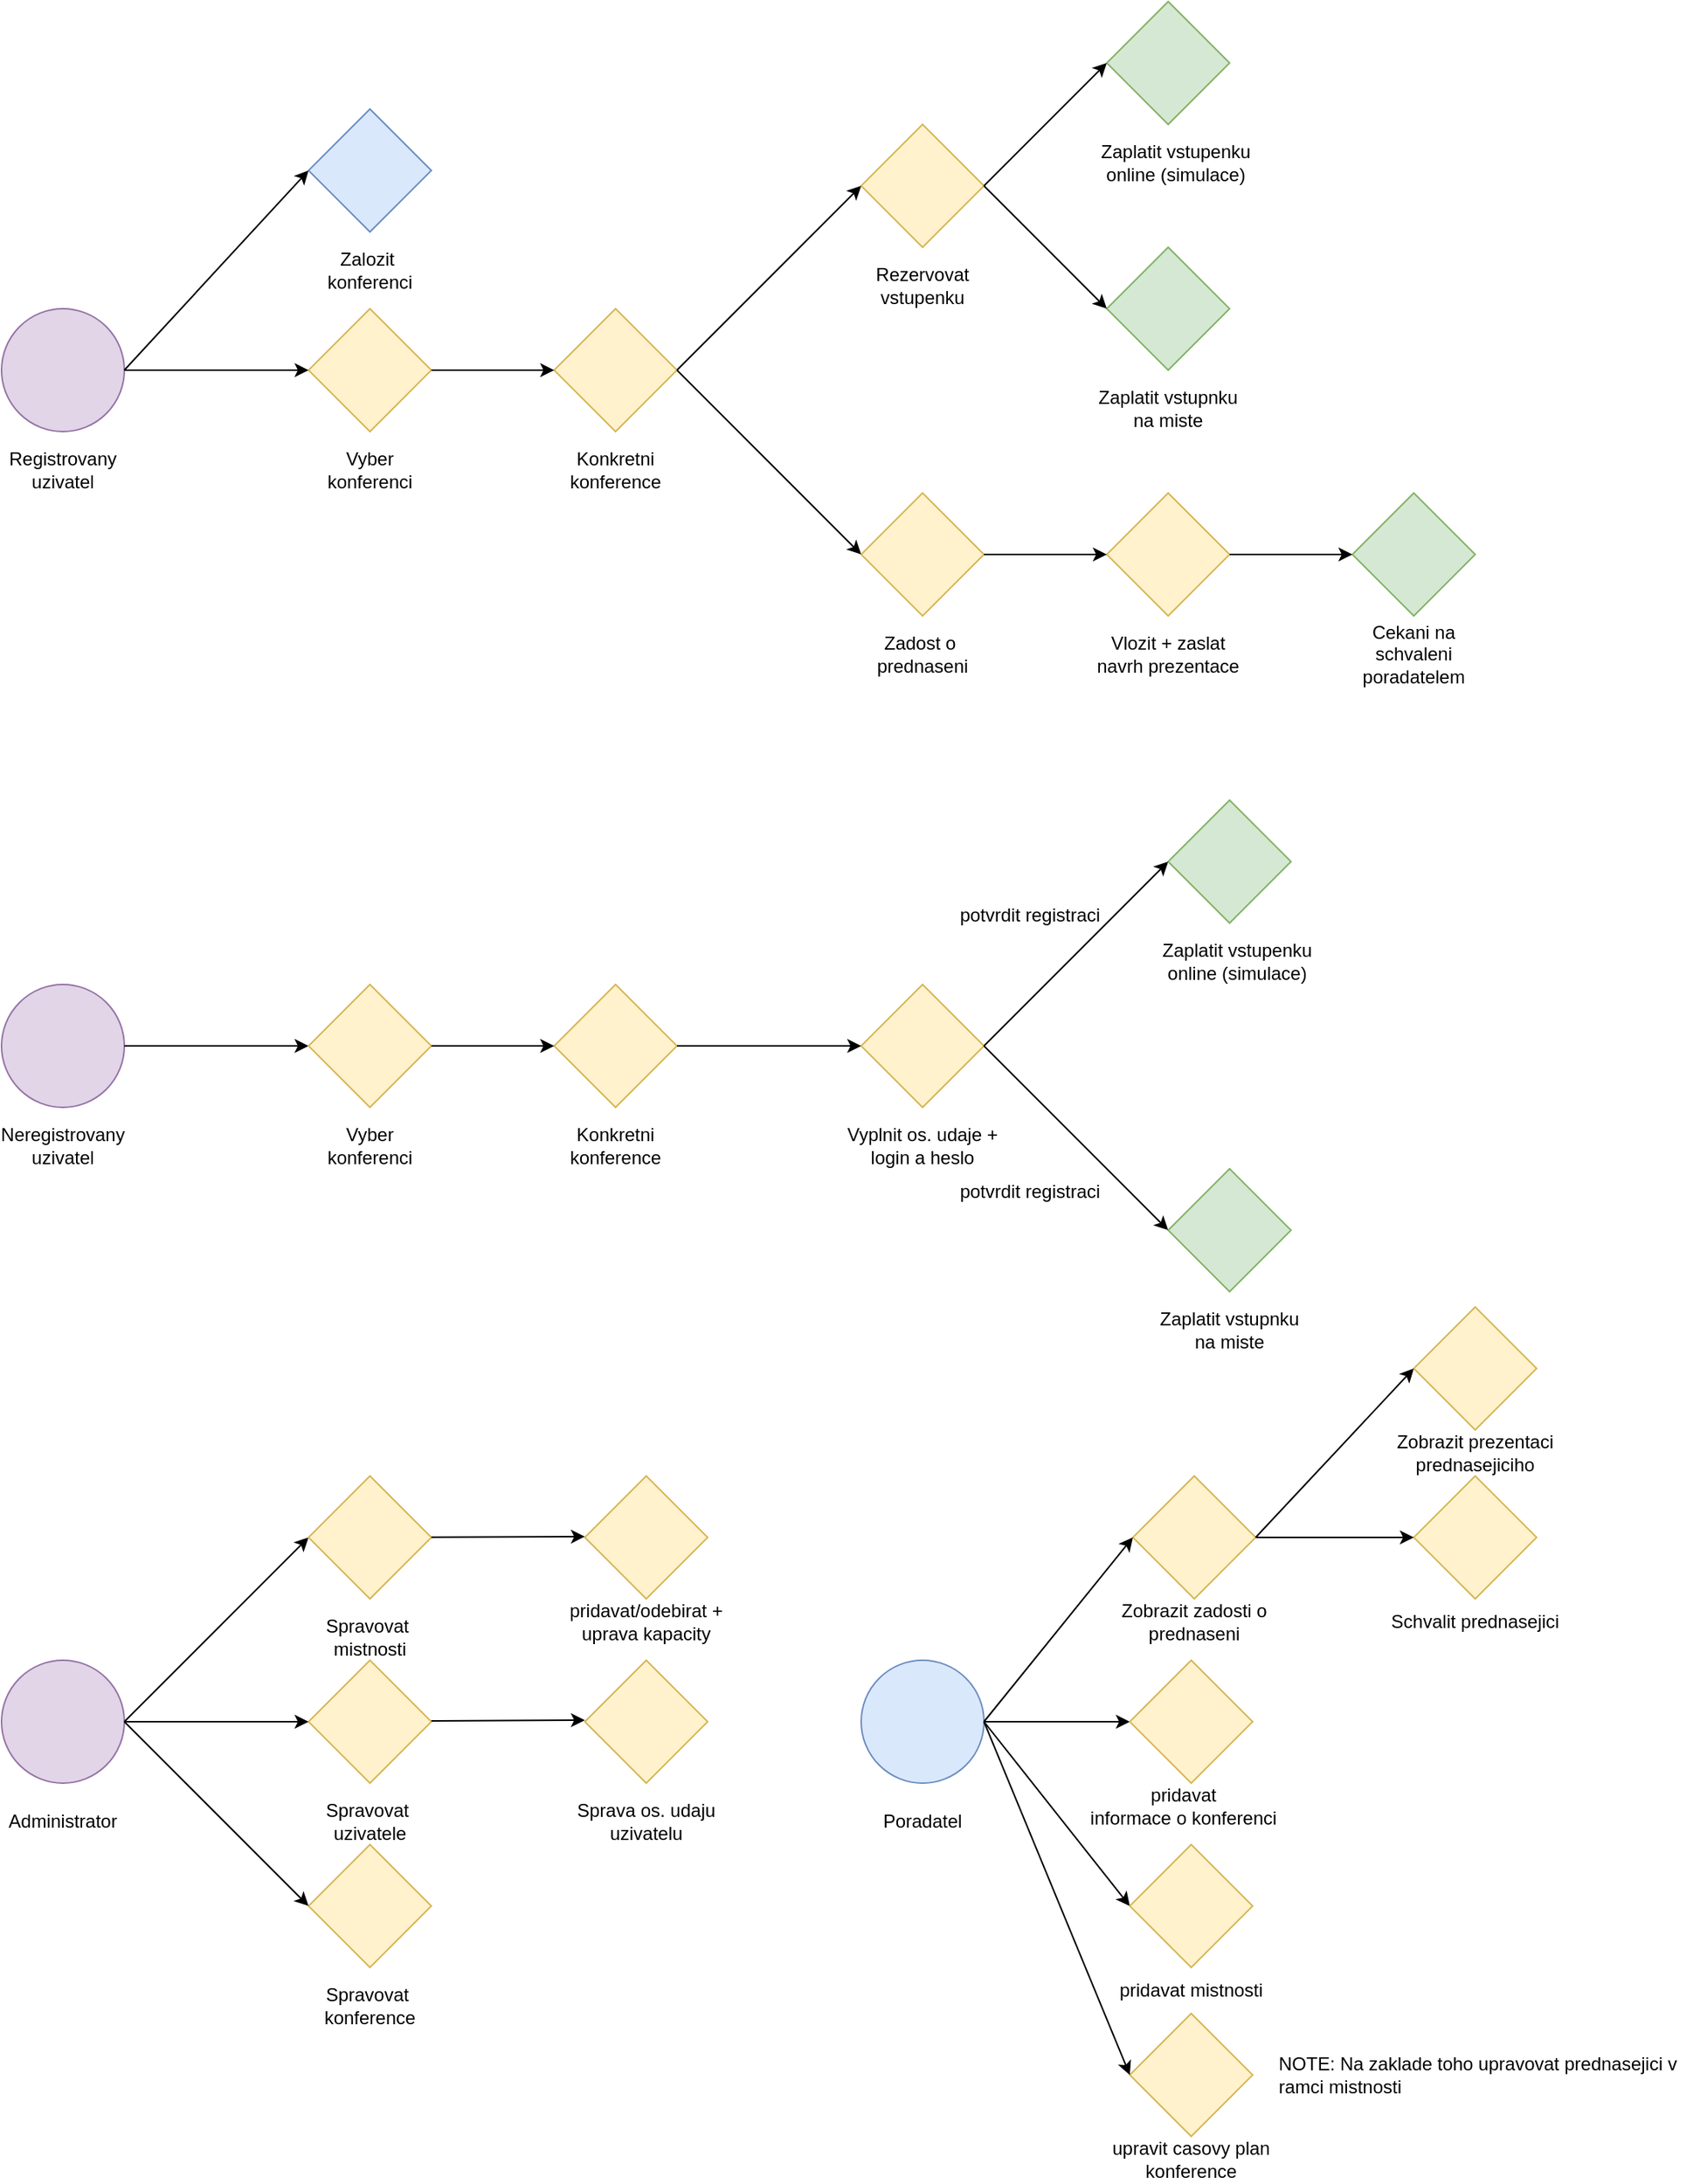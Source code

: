 <mxfile version="24.7.8">
  <diagram name="Page-1" id="jaCKgoJ2aKXBYlhhrfMc">
    <mxGraphModel dx="1060" dy="730" grid="1" gridSize="10" guides="1" tooltips="1" connect="1" arrows="1" fold="1" page="1" pageScale="1" pageWidth="827" pageHeight="1169" math="0" shadow="0">
      <root>
        <mxCell id="0" />
        <mxCell id="1" parent="0" />
        <mxCell id="E1LqTrFetXGLPaoEPakD-1" value="" style="ellipse;whiteSpace=wrap;html=1;aspect=fixed;fillColor=#e1d5e7;strokeColor=#9673a6;" parent="1" vertex="1">
          <mxGeometry x="120" y="240" width="80" height="80" as="geometry" />
        </mxCell>
        <mxCell id="E1LqTrFetXGLPaoEPakD-2" value="Registrovany&lt;div&gt;uzivatel&lt;/div&gt;" style="text;html=1;align=center;verticalAlign=middle;whiteSpace=wrap;rounded=0;" parent="1" vertex="1">
          <mxGeometry x="130" y="330" width="60" height="30" as="geometry" />
        </mxCell>
        <mxCell id="E1LqTrFetXGLPaoEPakD-3" value="" style="rhombus;whiteSpace=wrap;html=1;fillColor=#fff2cc;strokeColor=#d6b656;" parent="1" vertex="1">
          <mxGeometry x="320" y="240" width="80" height="80" as="geometry" />
        </mxCell>
        <mxCell id="E1LqTrFetXGLPaoEPakD-4" value="" style="endArrow=classic;html=1;rounded=0;exitX=1;exitY=0.5;exitDx=0;exitDy=0;entryX=0;entryY=0.5;entryDx=0;entryDy=0;" parent="1" source="E1LqTrFetXGLPaoEPakD-1" target="E1LqTrFetXGLPaoEPakD-3" edge="1">
          <mxGeometry width="50" height="50" relative="1" as="geometry">
            <mxPoint x="230" y="370" as="sourcePoint" />
            <mxPoint x="280" y="320" as="targetPoint" />
          </mxGeometry>
        </mxCell>
        <mxCell id="E1LqTrFetXGLPaoEPakD-5" value="Vyber&lt;div&gt;konferenci&lt;/div&gt;" style="text;html=1;align=center;verticalAlign=middle;whiteSpace=wrap;rounded=0;" parent="1" vertex="1">
          <mxGeometry x="330" y="330" width="60" height="30" as="geometry" />
        </mxCell>
        <mxCell id="E1LqTrFetXGLPaoEPakD-6" value="" style="rhombus;whiteSpace=wrap;html=1;fillColor=#fff2cc;strokeColor=#d6b656;" parent="1" vertex="1">
          <mxGeometry x="480" y="240" width="80" height="80" as="geometry" />
        </mxCell>
        <mxCell id="E1LqTrFetXGLPaoEPakD-7" value="Konkretni&lt;div&gt;konference&lt;/div&gt;" style="text;html=1;align=center;verticalAlign=middle;whiteSpace=wrap;rounded=0;" parent="1" vertex="1">
          <mxGeometry x="490" y="330" width="60" height="30" as="geometry" />
        </mxCell>
        <mxCell id="E1LqTrFetXGLPaoEPakD-8" value="" style="endArrow=classic;html=1;rounded=0;exitX=1;exitY=0.5;exitDx=0;exitDy=0;entryX=0;entryY=0.5;entryDx=0;entryDy=0;" parent="1" source="E1LqTrFetXGLPaoEPakD-3" target="E1LqTrFetXGLPaoEPakD-6" edge="1">
          <mxGeometry width="50" height="50" relative="1" as="geometry">
            <mxPoint x="350" y="360" as="sourcePoint" />
            <mxPoint x="400" y="310" as="targetPoint" />
          </mxGeometry>
        </mxCell>
        <mxCell id="E1LqTrFetXGLPaoEPakD-10" value="" style="rhombus;whiteSpace=wrap;html=1;fillColor=#fff2cc;strokeColor=#d6b656;" parent="1" vertex="1">
          <mxGeometry x="680" y="120" width="80" height="80" as="geometry" />
        </mxCell>
        <mxCell id="E1LqTrFetXGLPaoEPakD-11" value="Rezervovat&lt;div&gt;vstupenku&lt;/div&gt;" style="text;html=1;align=center;verticalAlign=middle;whiteSpace=wrap;rounded=0;" parent="1" vertex="1">
          <mxGeometry x="690" y="210" width="60" height="30" as="geometry" />
        </mxCell>
        <mxCell id="E1LqTrFetXGLPaoEPakD-12" value="" style="rhombus;whiteSpace=wrap;html=1;fillColor=#fff2cc;strokeColor=#d6b656;" parent="1" vertex="1">
          <mxGeometry x="680" y="360" width="80" height="80" as="geometry" />
        </mxCell>
        <mxCell id="E1LqTrFetXGLPaoEPakD-13" value="Zadost o&amp;nbsp;&lt;div&gt;prednaseni&lt;/div&gt;" style="text;html=1;align=center;verticalAlign=middle;whiteSpace=wrap;rounded=0;" parent="1" vertex="1">
          <mxGeometry x="690" y="450" width="60" height="30" as="geometry" />
        </mxCell>
        <mxCell id="E1LqTrFetXGLPaoEPakD-14" value="" style="endArrow=classic;html=1;rounded=0;exitX=1;exitY=0.5;exitDx=0;exitDy=0;entryX=0;entryY=0.5;entryDx=0;entryDy=0;" parent="1" source="E1LqTrFetXGLPaoEPakD-6" target="E1LqTrFetXGLPaoEPakD-12" edge="1">
          <mxGeometry width="50" height="50" relative="1" as="geometry">
            <mxPoint x="440" y="360" as="sourcePoint" />
            <mxPoint x="490" y="310" as="targetPoint" />
          </mxGeometry>
        </mxCell>
        <mxCell id="E1LqTrFetXGLPaoEPakD-15" value="" style="endArrow=classic;html=1;rounded=0;exitX=1;exitY=0.5;exitDx=0;exitDy=0;entryX=0;entryY=0.5;entryDx=0;entryDy=0;" parent="1" source="E1LqTrFetXGLPaoEPakD-6" target="E1LqTrFetXGLPaoEPakD-10" edge="1">
          <mxGeometry width="50" height="50" relative="1" as="geometry">
            <mxPoint x="440" y="360" as="sourcePoint" />
            <mxPoint x="490" y="310" as="targetPoint" />
          </mxGeometry>
        </mxCell>
        <mxCell id="E1LqTrFetXGLPaoEPakD-16" value="" style="rhombus;whiteSpace=wrap;html=1;fillColor=#fff2cc;strokeColor=#d6b656;" parent="1" vertex="1">
          <mxGeometry x="840" y="360" width="80" height="80" as="geometry" />
        </mxCell>
        <mxCell id="E1LqTrFetXGLPaoEPakD-17" value="Vlozit + zaslat navrh prezentace" style="text;html=1;align=center;verticalAlign=middle;whiteSpace=wrap;rounded=0;" parent="1" vertex="1">
          <mxGeometry x="830" y="450" width="100" height="30" as="geometry" />
        </mxCell>
        <mxCell id="E1LqTrFetXGLPaoEPakD-18" value="" style="rhombus;whiteSpace=wrap;html=1;fillColor=#d5e8d4;strokeColor=#82b366;" parent="1" vertex="1">
          <mxGeometry x="840" y="200" width="80" height="80" as="geometry" />
        </mxCell>
        <mxCell id="E1LqTrFetXGLPaoEPakD-19" value="Zaplatit vstupnku na miste" style="text;html=1;align=center;verticalAlign=middle;whiteSpace=wrap;rounded=0;" parent="1" vertex="1">
          <mxGeometry x="830" y="290" width="100" height="30" as="geometry" />
        </mxCell>
        <mxCell id="E1LqTrFetXGLPaoEPakD-20" value="" style="rhombus;whiteSpace=wrap;html=1;fillColor=#d5e8d4;strokeColor=#82b366;" parent="1" vertex="1">
          <mxGeometry x="840" y="40" width="80" height="80" as="geometry" />
        </mxCell>
        <mxCell id="E1LqTrFetXGLPaoEPakD-21" value="Zaplatit vstupenku online (simulace)" style="text;html=1;align=center;verticalAlign=middle;whiteSpace=wrap;rounded=0;" parent="1" vertex="1">
          <mxGeometry x="830" y="130" width="110" height="30" as="geometry" />
        </mxCell>
        <mxCell id="E1LqTrFetXGLPaoEPakD-22" value="" style="endArrow=classic;html=1;rounded=0;entryX=0;entryY=0.5;entryDx=0;entryDy=0;exitX=1;exitY=0.5;exitDx=0;exitDy=0;" parent="1" source="E1LqTrFetXGLPaoEPakD-10" target="E1LqTrFetXGLPaoEPakD-20" edge="1">
          <mxGeometry width="50" height="50" relative="1" as="geometry">
            <mxPoint x="740" y="120" as="sourcePoint" />
            <mxPoint x="860" as="targetPoint" />
          </mxGeometry>
        </mxCell>
        <mxCell id="E1LqTrFetXGLPaoEPakD-23" value="" style="endArrow=classic;html=1;rounded=0;entryX=0;entryY=0.5;entryDx=0;entryDy=0;exitX=1;exitY=0.5;exitDx=0;exitDy=0;" parent="1" source="E1LqTrFetXGLPaoEPakD-10" target="E1LqTrFetXGLPaoEPakD-18" edge="1">
          <mxGeometry width="50" height="50" relative="1" as="geometry">
            <mxPoint x="770" y="170" as="sourcePoint" />
            <mxPoint x="850" y="90" as="targetPoint" />
          </mxGeometry>
        </mxCell>
        <mxCell id="E1LqTrFetXGLPaoEPakD-24" value="" style="rhombus;whiteSpace=wrap;html=1;fillColor=#d5e8d4;strokeColor=#82b366;" parent="1" vertex="1">
          <mxGeometry x="1000" y="360" width="80" height="80" as="geometry" />
        </mxCell>
        <mxCell id="E1LqTrFetXGLPaoEPakD-25" value="Cekani na schvaleni poradatelem" style="text;html=1;align=center;verticalAlign=middle;whiteSpace=wrap;rounded=0;" parent="1" vertex="1">
          <mxGeometry x="990" y="450" width="100" height="30" as="geometry" />
        </mxCell>
        <mxCell id="E1LqTrFetXGLPaoEPakD-26" value="" style="endArrow=classic;html=1;rounded=0;entryX=0;entryY=0.5;entryDx=0;entryDy=0;exitX=1;exitY=0.5;exitDx=0;exitDy=0;" parent="1" source="E1LqTrFetXGLPaoEPakD-12" target="E1LqTrFetXGLPaoEPakD-16" edge="1">
          <mxGeometry width="50" height="50" relative="1" as="geometry">
            <mxPoint x="770" y="170" as="sourcePoint" />
            <mxPoint x="850" y="250" as="targetPoint" />
          </mxGeometry>
        </mxCell>
        <mxCell id="E1LqTrFetXGLPaoEPakD-27" value="" style="endArrow=classic;html=1;rounded=0;entryX=0;entryY=0.5;entryDx=0;entryDy=0;exitX=1;exitY=0.5;exitDx=0;exitDy=0;" parent="1" source="E1LqTrFetXGLPaoEPakD-16" target="E1LqTrFetXGLPaoEPakD-24" edge="1">
          <mxGeometry width="50" height="50" relative="1" as="geometry">
            <mxPoint x="770" y="410" as="sourcePoint" />
            <mxPoint x="850" y="410" as="targetPoint" />
          </mxGeometry>
        </mxCell>
        <mxCell id="E1LqTrFetXGLPaoEPakD-28" value="" style="ellipse;whiteSpace=wrap;html=1;aspect=fixed;fillColor=#e1d5e7;strokeColor=#9673a6;" parent="1" vertex="1">
          <mxGeometry x="120" y="680" width="80" height="80" as="geometry" />
        </mxCell>
        <mxCell id="E1LqTrFetXGLPaoEPakD-29" value="Neregistrovany&lt;div&gt;uzivatel&lt;/div&gt;" style="text;html=1;align=center;verticalAlign=middle;whiteSpace=wrap;rounded=0;" parent="1" vertex="1">
          <mxGeometry x="130" y="770" width="60" height="30" as="geometry" />
        </mxCell>
        <mxCell id="E1LqTrFetXGLPaoEPakD-30" value="" style="endArrow=classic;html=1;rounded=0;exitX=1;exitY=0.5;exitDx=0;exitDy=0;entryX=0;entryY=0.5;entryDx=0;entryDy=0;" parent="1" source="E1LqTrFetXGLPaoEPakD-28" target="E1LqTrFetXGLPaoEPakD-31" edge="1">
          <mxGeometry width="50" height="50" relative="1" as="geometry">
            <mxPoint x="230" y="810" as="sourcePoint" />
            <mxPoint x="320" y="720" as="targetPoint" />
          </mxGeometry>
        </mxCell>
        <mxCell id="E1LqTrFetXGLPaoEPakD-31" value="" style="rhombus;whiteSpace=wrap;html=1;fillColor=#fff2cc;strokeColor=#d6b656;" parent="1" vertex="1">
          <mxGeometry x="320" y="680" width="80" height="80" as="geometry" />
        </mxCell>
        <mxCell id="E1LqTrFetXGLPaoEPakD-32" value="Vyber&lt;div&gt;konferenci&lt;/div&gt;" style="text;html=1;align=center;verticalAlign=middle;whiteSpace=wrap;rounded=0;" parent="1" vertex="1">
          <mxGeometry x="330" y="770" width="60" height="30" as="geometry" />
        </mxCell>
        <mxCell id="E1LqTrFetXGLPaoEPakD-33" value="" style="rhombus;whiteSpace=wrap;html=1;fillColor=#fff2cc;strokeColor=#d6b656;" parent="1" vertex="1">
          <mxGeometry x="480" y="680" width="80" height="80" as="geometry" />
        </mxCell>
        <mxCell id="E1LqTrFetXGLPaoEPakD-34" value="Konkretni&lt;div&gt;konference&lt;/div&gt;" style="text;html=1;align=center;verticalAlign=middle;whiteSpace=wrap;rounded=0;" parent="1" vertex="1">
          <mxGeometry x="490" y="770" width="60" height="30" as="geometry" />
        </mxCell>
        <mxCell id="E1LqTrFetXGLPaoEPakD-35" value="" style="endArrow=classic;html=1;rounded=0;exitX=1;exitY=0.5;exitDx=0;exitDy=0;entryX=0;entryY=0.5;entryDx=0;entryDy=0;" parent="1" source="E1LqTrFetXGLPaoEPakD-31" target="E1LqTrFetXGLPaoEPakD-33" edge="1">
          <mxGeometry width="50" height="50" relative="1" as="geometry">
            <mxPoint x="350" y="800" as="sourcePoint" />
            <mxPoint x="400" y="750" as="targetPoint" />
          </mxGeometry>
        </mxCell>
        <mxCell id="E1LqTrFetXGLPaoEPakD-36" value="" style="rhombus;whiteSpace=wrap;html=1;fillColor=#fff2cc;strokeColor=#d6b656;" parent="1" vertex="1">
          <mxGeometry x="680" y="680" width="80" height="80" as="geometry" />
        </mxCell>
        <mxCell id="E1LqTrFetXGLPaoEPakD-37" value="Vyplnit os. udaje + login a heslo" style="text;html=1;align=center;verticalAlign=middle;whiteSpace=wrap;rounded=0;" parent="1" vertex="1">
          <mxGeometry x="670" y="770" width="100" height="30" as="geometry" />
        </mxCell>
        <mxCell id="E1LqTrFetXGLPaoEPakD-38" value="" style="endArrow=classic;html=1;rounded=0;exitX=1;exitY=0.5;exitDx=0;exitDy=0;entryX=0;entryY=0.5;entryDx=0;entryDy=0;" parent="1" source="E1LqTrFetXGLPaoEPakD-33" target="E1LqTrFetXGLPaoEPakD-36" edge="1">
          <mxGeometry width="50" height="50" relative="1" as="geometry">
            <mxPoint x="410" y="730" as="sourcePoint" />
            <mxPoint x="410" y="760" as="targetPoint" />
          </mxGeometry>
        </mxCell>
        <mxCell id="E1LqTrFetXGLPaoEPakD-39" value="" style="rhombus;whiteSpace=wrap;html=1;fillColor=#d5e8d4;strokeColor=#82b366;" parent="1" vertex="1">
          <mxGeometry x="880" y="800" width="80" height="80" as="geometry" />
        </mxCell>
        <mxCell id="E1LqTrFetXGLPaoEPakD-40" value="" style="rhombus;whiteSpace=wrap;html=1;fillColor=#d5e8d4;strokeColor=#82b366;" parent="1" vertex="1">
          <mxGeometry x="880" y="560" width="80" height="80" as="geometry" />
        </mxCell>
        <mxCell id="E1LqTrFetXGLPaoEPakD-41" value="Zaplatit vstupenku online (simulace)" style="text;html=1;align=center;verticalAlign=middle;whiteSpace=wrap;rounded=0;" parent="1" vertex="1">
          <mxGeometry x="870" y="650" width="110" height="30" as="geometry" />
        </mxCell>
        <mxCell id="E1LqTrFetXGLPaoEPakD-42" value="" style="endArrow=classic;html=1;rounded=0;entryX=0;entryY=0.5;entryDx=0;entryDy=0;exitX=1;exitY=0.5;exitDx=0;exitDy=0;" parent="1" target="E1LqTrFetXGLPaoEPakD-40" edge="1">
          <mxGeometry width="50" height="50" relative="1" as="geometry">
            <mxPoint x="760" y="720" as="sourcePoint" />
            <mxPoint x="860" y="560" as="targetPoint" />
          </mxGeometry>
        </mxCell>
        <mxCell id="E1LqTrFetXGLPaoEPakD-43" value="" style="endArrow=classic;html=1;rounded=0;entryX=0;entryY=0.5;entryDx=0;entryDy=0;exitX=1;exitY=0.5;exitDx=0;exitDy=0;" parent="1" target="E1LqTrFetXGLPaoEPakD-39" edge="1">
          <mxGeometry width="50" height="50" relative="1" as="geometry">
            <mxPoint x="760" y="720" as="sourcePoint" />
            <mxPoint x="850" y="650" as="targetPoint" />
          </mxGeometry>
        </mxCell>
        <mxCell id="E1LqTrFetXGLPaoEPakD-44" value="Zaplatit vstupnku na miste" style="text;html=1;align=center;verticalAlign=middle;whiteSpace=wrap;rounded=0;" parent="1" vertex="1">
          <mxGeometry x="870" y="890" width="100" height="30" as="geometry" />
        </mxCell>
        <mxCell id="E1LqTrFetXGLPaoEPakD-45" value="potvrdit registraci" style="text;html=1;align=center;verticalAlign=middle;whiteSpace=wrap;rounded=0;rotation=0;" parent="1" vertex="1">
          <mxGeometry x="730" y="620" width="120" height="30" as="geometry" />
        </mxCell>
        <mxCell id="E1LqTrFetXGLPaoEPakD-46" value="potvrdit registraci" style="text;html=1;align=center;verticalAlign=middle;whiteSpace=wrap;rounded=0;rotation=0;" parent="1" vertex="1">
          <mxGeometry x="730" y="800" width="120" height="30" as="geometry" />
        </mxCell>
        <mxCell id="oBct8KmnhdGcchYT6sEr-1" value="" style="ellipse;whiteSpace=wrap;html=1;aspect=fixed;fillColor=#e1d5e7;strokeColor=#9673a6;" vertex="1" parent="1">
          <mxGeometry x="120" y="1120" width="80" height="80" as="geometry" />
        </mxCell>
        <mxCell id="oBct8KmnhdGcchYT6sEr-2" value="Administrator" style="text;html=1;align=center;verticalAlign=middle;whiteSpace=wrap;rounded=0;" vertex="1" parent="1">
          <mxGeometry x="130" y="1210" width="60" height="30" as="geometry" />
        </mxCell>
        <mxCell id="oBct8KmnhdGcchYT6sEr-3" value="" style="endArrow=classic;html=1;rounded=0;exitX=1;exitY=0.5;exitDx=0;exitDy=0;entryX=0;entryY=0.5;entryDx=0;entryDy=0;" edge="1" parent="1" source="oBct8KmnhdGcchYT6sEr-1" target="oBct8KmnhdGcchYT6sEr-4">
          <mxGeometry width="50" height="50" relative="1" as="geometry">
            <mxPoint x="230" y="1250" as="sourcePoint" />
            <mxPoint x="320" y="1160" as="targetPoint" />
          </mxGeometry>
        </mxCell>
        <mxCell id="oBct8KmnhdGcchYT6sEr-4" value="" style="rhombus;whiteSpace=wrap;html=1;fillColor=#fff2cc;strokeColor=#d6b656;" vertex="1" parent="1">
          <mxGeometry x="320" y="1000" width="80" height="80" as="geometry" />
        </mxCell>
        <mxCell id="oBct8KmnhdGcchYT6sEr-5" value="Spravovat&amp;nbsp;&lt;div&gt;mistnosti&lt;/div&gt;" style="text;html=1;align=center;verticalAlign=middle;whiteSpace=wrap;rounded=0;" vertex="1" parent="1">
          <mxGeometry x="330" y="1090" width="60" height="30" as="geometry" />
        </mxCell>
        <mxCell id="oBct8KmnhdGcchYT6sEr-6" value="" style="rhombus;whiteSpace=wrap;html=1;fillColor=#fff2cc;strokeColor=#d6b656;" vertex="1" parent="1">
          <mxGeometry x="320" y="1120" width="80" height="80" as="geometry" />
        </mxCell>
        <mxCell id="oBct8KmnhdGcchYT6sEr-7" value="Spravovat&amp;nbsp;&lt;div&gt;uzivatele&lt;/div&gt;" style="text;html=1;align=center;verticalAlign=middle;whiteSpace=wrap;rounded=0;" vertex="1" parent="1">
          <mxGeometry x="330" y="1210" width="60" height="30" as="geometry" />
        </mxCell>
        <mxCell id="oBct8KmnhdGcchYT6sEr-8" value="" style="rhombus;whiteSpace=wrap;html=1;fillColor=#fff2cc;strokeColor=#d6b656;" vertex="1" parent="1">
          <mxGeometry x="320" y="1240" width="80" height="80" as="geometry" />
        </mxCell>
        <mxCell id="oBct8KmnhdGcchYT6sEr-9" value="Spravovat&amp;nbsp;&lt;div&gt;konference&lt;/div&gt;" style="text;html=1;align=center;verticalAlign=middle;whiteSpace=wrap;rounded=0;" vertex="1" parent="1">
          <mxGeometry x="330" y="1330" width="60" height="30" as="geometry" />
        </mxCell>
        <mxCell id="oBct8KmnhdGcchYT6sEr-10" value="" style="endArrow=classic;html=1;rounded=0;exitX=1;exitY=0.5;exitDx=0;exitDy=0;" edge="1" parent="1" source="oBct8KmnhdGcchYT6sEr-1" target="oBct8KmnhdGcchYT6sEr-6">
          <mxGeometry width="50" height="50" relative="1" as="geometry">
            <mxPoint x="210" y="1170" as="sourcePoint" />
            <mxPoint x="330" y="1050" as="targetPoint" />
          </mxGeometry>
        </mxCell>
        <mxCell id="oBct8KmnhdGcchYT6sEr-11" value="" style="endArrow=classic;html=1;rounded=0;exitX=1;exitY=0.5;exitDx=0;exitDy=0;entryX=0;entryY=0.5;entryDx=0;entryDy=0;" edge="1" parent="1" source="oBct8KmnhdGcchYT6sEr-1" target="oBct8KmnhdGcchYT6sEr-8">
          <mxGeometry width="50" height="50" relative="1" as="geometry">
            <mxPoint x="400" y="1280" as="sourcePoint" />
            <mxPoint x="450" y="1230" as="targetPoint" />
          </mxGeometry>
        </mxCell>
        <mxCell id="oBct8KmnhdGcchYT6sEr-15" value="" style="rhombus;whiteSpace=wrap;html=1;fillColor=#fff2cc;strokeColor=#d6b656;" vertex="1" parent="1">
          <mxGeometry x="500" y="1120" width="80" height="80" as="geometry" />
        </mxCell>
        <mxCell id="oBct8KmnhdGcchYT6sEr-16" value="Sprava os. udaju uzivatelu" style="text;html=1;align=center;verticalAlign=middle;whiteSpace=wrap;rounded=0;" vertex="1" parent="1">
          <mxGeometry x="485" y="1210" width="110" height="30" as="geometry" />
        </mxCell>
        <mxCell id="oBct8KmnhdGcchYT6sEr-17" value="" style="endArrow=classic;html=1;rounded=0;exitX=1;exitY=0.5;exitDx=0;exitDy=0;" edge="1" parent="1">
          <mxGeometry width="50" height="50" relative="1" as="geometry">
            <mxPoint x="400" y="1159.44" as="sourcePoint" />
            <mxPoint x="500" y="1159" as="targetPoint" />
          </mxGeometry>
        </mxCell>
        <mxCell id="oBct8KmnhdGcchYT6sEr-18" value="" style="rhombus;whiteSpace=wrap;html=1;fillColor=#fff2cc;strokeColor=#d6b656;" vertex="1" parent="1">
          <mxGeometry x="500" y="1000" width="80" height="80" as="geometry" />
        </mxCell>
        <mxCell id="oBct8KmnhdGcchYT6sEr-19" value="pridavat/odebirat + uprava kapacity" style="text;html=1;align=center;verticalAlign=middle;whiteSpace=wrap;rounded=0;" vertex="1" parent="1">
          <mxGeometry x="485" y="1080" width="110" height="30" as="geometry" />
        </mxCell>
        <mxCell id="oBct8KmnhdGcchYT6sEr-20" value="" style="endArrow=classic;html=1;rounded=0;exitX=1;exitY=0.5;exitDx=0;exitDy=0;" edge="1" parent="1">
          <mxGeometry width="50" height="50" relative="1" as="geometry">
            <mxPoint x="400" y="1039.88" as="sourcePoint" />
            <mxPoint x="500" y="1039.44" as="targetPoint" />
          </mxGeometry>
        </mxCell>
        <mxCell id="oBct8KmnhdGcchYT6sEr-21" value="" style="ellipse;whiteSpace=wrap;html=1;aspect=fixed;fillColor=#dae8fc;strokeColor=#6c8ebf;" vertex="1" parent="1">
          <mxGeometry x="680" y="1120" width="80" height="80" as="geometry" />
        </mxCell>
        <mxCell id="oBct8KmnhdGcchYT6sEr-22" value="Poradatel" style="text;html=1;align=center;verticalAlign=middle;whiteSpace=wrap;rounded=0;" vertex="1" parent="1">
          <mxGeometry x="690" y="1210" width="60" height="30" as="geometry" />
        </mxCell>
        <mxCell id="oBct8KmnhdGcchYT6sEr-23" value="" style="rhombus;whiteSpace=wrap;html=1;fillColor=#dae8fc;strokeColor=#6c8ebf;" vertex="1" parent="1">
          <mxGeometry x="320" y="110" width="80" height="80" as="geometry" />
        </mxCell>
        <mxCell id="oBct8KmnhdGcchYT6sEr-24" value="Zalozit&amp;nbsp;&lt;div&gt;konferenci&lt;/div&gt;" style="text;html=1;align=center;verticalAlign=middle;whiteSpace=wrap;rounded=0;" vertex="1" parent="1">
          <mxGeometry x="330" y="200" width="60" height="30" as="geometry" />
        </mxCell>
        <mxCell id="oBct8KmnhdGcchYT6sEr-25" value="" style="endArrow=classic;html=1;rounded=0;exitX=1;exitY=0.5;exitDx=0;exitDy=0;entryX=0;entryY=0.5;entryDx=0;entryDy=0;" edge="1" parent="1" source="E1LqTrFetXGLPaoEPakD-1" target="oBct8KmnhdGcchYT6sEr-23">
          <mxGeometry width="50" height="50" relative="1" as="geometry">
            <mxPoint x="210" y="290" as="sourcePoint" />
            <mxPoint x="330" y="290" as="targetPoint" />
          </mxGeometry>
        </mxCell>
        <mxCell id="oBct8KmnhdGcchYT6sEr-26" value="" style="endArrow=classic;html=1;rounded=0;exitX=1;exitY=0.5;exitDx=0;exitDy=0;entryX=0;entryY=0.5;entryDx=0;entryDy=0;" edge="1" parent="1" source="oBct8KmnhdGcchYT6sEr-21" target="oBct8KmnhdGcchYT6sEr-27">
          <mxGeometry width="50" height="50" relative="1" as="geometry">
            <mxPoint x="740" y="1070" as="sourcePoint" />
            <mxPoint x="850" y="1160" as="targetPoint" />
          </mxGeometry>
        </mxCell>
        <mxCell id="oBct8KmnhdGcchYT6sEr-27" value="" style="rhombus;whiteSpace=wrap;html=1;fillColor=#fff2cc;strokeColor=#d6b656;" vertex="1" parent="1">
          <mxGeometry x="855" y="1120" width="80" height="80" as="geometry" />
        </mxCell>
        <mxCell id="oBct8KmnhdGcchYT6sEr-28" value="pridavat&lt;div&gt;informace o konferenci&lt;/div&gt;" style="text;html=1;align=center;verticalAlign=middle;whiteSpace=wrap;rounded=0;" vertex="1" parent="1">
          <mxGeometry x="820" y="1200" width="140" height="30" as="geometry" />
        </mxCell>
        <mxCell id="oBct8KmnhdGcchYT6sEr-29" value="" style="endArrow=classic;html=1;rounded=0;exitX=1;exitY=0.5;exitDx=0;exitDy=0;entryX=0;entryY=0.5;entryDx=0;entryDy=0;" edge="1" parent="1" target="oBct8KmnhdGcchYT6sEr-30" source="oBct8KmnhdGcchYT6sEr-21">
          <mxGeometry width="50" height="50" relative="1" as="geometry">
            <mxPoint x="935" y="1160" as="sourcePoint" />
            <mxPoint x="1025" y="1160" as="targetPoint" />
          </mxGeometry>
        </mxCell>
        <mxCell id="oBct8KmnhdGcchYT6sEr-30" value="" style="rhombus;whiteSpace=wrap;html=1;fillColor=#fff2cc;strokeColor=#d6b656;" vertex="1" parent="1">
          <mxGeometry x="855" y="1240" width="80" height="80" as="geometry" />
        </mxCell>
        <mxCell id="oBct8KmnhdGcchYT6sEr-31" value="pridavat mistnosti" style="text;html=1;align=center;verticalAlign=middle;whiteSpace=wrap;rounded=0;" vertex="1" parent="1">
          <mxGeometry x="825" y="1320" width="140" height="30" as="geometry" />
        </mxCell>
        <mxCell id="oBct8KmnhdGcchYT6sEr-32" value="" style="rhombus;whiteSpace=wrap;html=1;fillColor=#fff2cc;strokeColor=#d6b656;" vertex="1" parent="1">
          <mxGeometry x="857" y="1000" width="80" height="80" as="geometry" />
        </mxCell>
        <mxCell id="oBct8KmnhdGcchYT6sEr-33" value="Zobrazit zadosti o prednaseni" style="text;html=1;align=center;verticalAlign=middle;whiteSpace=wrap;rounded=0;" vertex="1" parent="1">
          <mxGeometry x="827" y="1080" width="140" height="30" as="geometry" />
        </mxCell>
        <mxCell id="oBct8KmnhdGcchYT6sEr-34" value="" style="rhombus;whiteSpace=wrap;html=1;fillColor=#fff2cc;strokeColor=#d6b656;" vertex="1" parent="1">
          <mxGeometry x="1040" y="1000" width="80" height="80" as="geometry" />
        </mxCell>
        <mxCell id="oBct8KmnhdGcchYT6sEr-35" value="Schvalit prednasejici" style="text;html=1;align=center;verticalAlign=middle;whiteSpace=wrap;rounded=0;" vertex="1" parent="1">
          <mxGeometry x="1010" y="1080" width="140" height="30" as="geometry" />
        </mxCell>
        <mxCell id="oBct8KmnhdGcchYT6sEr-36" value="" style="rhombus;whiteSpace=wrap;html=1;fillColor=#fff2cc;strokeColor=#d6b656;" vertex="1" parent="1">
          <mxGeometry x="1040" y="890" width="80" height="80" as="geometry" />
        </mxCell>
        <mxCell id="oBct8KmnhdGcchYT6sEr-37" value="Zobrazit prezentaci prednasejiciho" style="text;html=1;align=center;verticalAlign=middle;whiteSpace=wrap;rounded=0;" vertex="1" parent="1">
          <mxGeometry x="1010" y="970" width="140" height="30" as="geometry" />
        </mxCell>
        <mxCell id="oBct8KmnhdGcchYT6sEr-38" value="" style="endArrow=classic;html=1;rounded=0;exitX=1;exitY=0.5;exitDx=0;exitDy=0;entryX=0;entryY=0.5;entryDx=0;entryDy=0;" edge="1" parent="1" source="oBct8KmnhdGcchYT6sEr-21" target="oBct8KmnhdGcchYT6sEr-32">
          <mxGeometry width="50" height="50" relative="1" as="geometry">
            <mxPoint x="770" y="1170" as="sourcePoint" />
            <mxPoint x="865" y="1170" as="targetPoint" />
          </mxGeometry>
        </mxCell>
        <mxCell id="oBct8KmnhdGcchYT6sEr-39" value="" style="endArrow=classic;html=1;rounded=0;exitX=1;exitY=0.5;exitDx=0;exitDy=0;entryX=0;entryY=0.5;entryDx=0;entryDy=0;" edge="1" parent="1" source="oBct8KmnhdGcchYT6sEr-32" target="oBct8KmnhdGcchYT6sEr-34">
          <mxGeometry width="50" height="50" relative="1" as="geometry">
            <mxPoint x="770" y="1170" as="sourcePoint" />
            <mxPoint x="867" y="1050" as="targetPoint" />
          </mxGeometry>
        </mxCell>
        <mxCell id="oBct8KmnhdGcchYT6sEr-40" value="" style="endArrow=classic;html=1;rounded=0;exitX=1;exitY=0.5;exitDx=0;exitDy=0;entryX=0;entryY=0.5;entryDx=0;entryDy=0;" edge="1" parent="1" source="oBct8KmnhdGcchYT6sEr-32" target="oBct8KmnhdGcchYT6sEr-36">
          <mxGeometry width="50" height="50" relative="1" as="geometry">
            <mxPoint x="947" y="1050" as="sourcePoint" />
            <mxPoint x="1050" y="1050" as="targetPoint" />
          </mxGeometry>
        </mxCell>
        <mxCell id="oBct8KmnhdGcchYT6sEr-41" value="" style="rhombus;whiteSpace=wrap;html=1;fillColor=#fff2cc;strokeColor=#d6b656;" vertex="1" parent="1">
          <mxGeometry x="855" y="1350" width="80" height="80" as="geometry" />
        </mxCell>
        <mxCell id="oBct8KmnhdGcchYT6sEr-42" value="upravit casovy plan&lt;div&gt;konference&lt;/div&gt;" style="text;html=1;align=center;verticalAlign=middle;whiteSpace=wrap;rounded=0;" vertex="1" parent="1">
          <mxGeometry x="825" y="1430" width="140" height="30" as="geometry" />
        </mxCell>
        <mxCell id="oBct8KmnhdGcchYT6sEr-43" value="" style="endArrow=classic;html=1;rounded=0;exitX=1;exitY=0.5;exitDx=0;exitDy=0;entryX=0;entryY=0.5;entryDx=0;entryDy=0;" edge="1" parent="1" source="oBct8KmnhdGcchYT6sEr-21" target="oBct8KmnhdGcchYT6sEr-41">
          <mxGeometry width="50" height="50" relative="1" as="geometry">
            <mxPoint x="770" y="1170" as="sourcePoint" />
            <mxPoint x="865" y="1290" as="targetPoint" />
          </mxGeometry>
        </mxCell>
        <mxCell id="oBct8KmnhdGcchYT6sEr-44" value="NOTE: Na zaklade toho upravovat prednasejici v ramci mistnosti" style="text;html=1;align=left;verticalAlign=middle;whiteSpace=wrap;rounded=0;" vertex="1" parent="1">
          <mxGeometry x="950" y="1375" width="280" height="30" as="geometry" />
        </mxCell>
      </root>
    </mxGraphModel>
  </diagram>
</mxfile>

